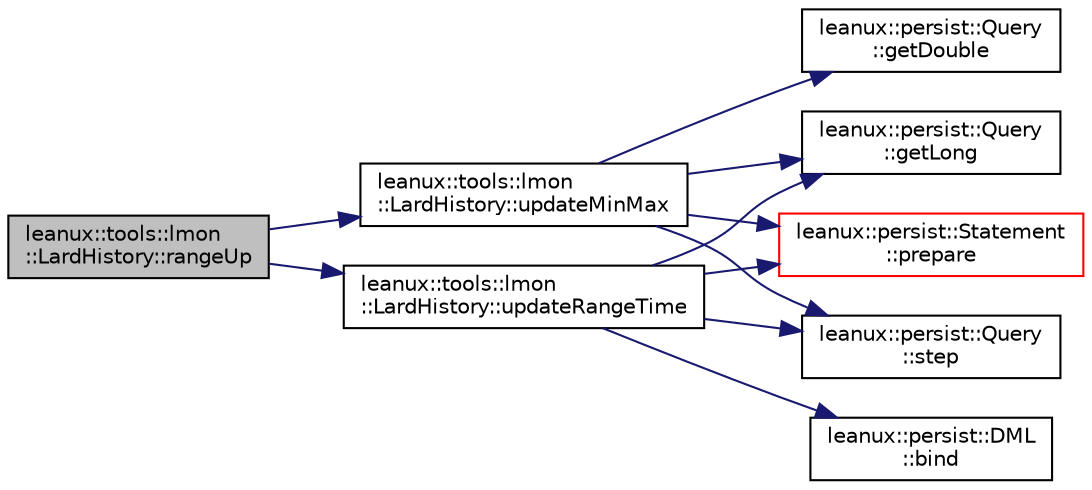 digraph "leanux::tools::lmon::LardHistory::rangeUp"
{
 // LATEX_PDF_SIZE
  bgcolor="transparent";
  edge [fontname="Helvetica",fontsize="10",labelfontname="Helvetica",labelfontsize="10"];
  node [fontname="Helvetica",fontsize="10",shape=record];
  rankdir="LR";
  Node1 [label="leanux::tools::lmon\l::LardHistory::rangeUp",height=0.2,width=0.4,color="black", fillcolor="grey75", style="filled", fontcolor="black",tooltip=" "];
  Node1 -> Node2 [color="midnightblue",fontsize="10",style="solid",fontname="Helvetica"];
  Node2 [label="leanux::tools::lmon\l::LardHistory::updateMinMax",height=0.2,width=0.4,color="black",URL="$classleanux_1_1tools_1_1lmon_1_1LardHistory.html#a1ec352b33775f8da5ea9a32ca1a4cd0c",tooltip=" "];
  Node2 -> Node3 [color="midnightblue",fontsize="10",style="solid",fontname="Helvetica"];
  Node3 [label="leanux::persist::Query\l::getDouble",height=0.2,width=0.4,color="black",URL="$classleanux_1_1persist_1_1Query.html#ac71ce2dce629c76434dfb541bbe55658",tooltip="Get double value from select list."];
  Node2 -> Node4 [color="midnightblue",fontsize="10",style="solid",fontname="Helvetica"];
  Node4 [label="leanux::persist::Query\l::getLong",height=0.2,width=0.4,color="black",URL="$classleanux_1_1persist_1_1Query.html#ada37977ad924b728401fa1fb7506cd2e",tooltip="Get long value from select list."];
  Node2 -> Node5 [color="midnightblue",fontsize="10",style="solid",fontname="Helvetica"];
  Node5 [label="leanux::persist::Statement\l::prepare",height=0.2,width=0.4,color="red",URL="$classleanux_1_1persist_1_1Statement.html#a1b809c1b1d0e9d24af65e439c3893d74",tooltip="Prepare a SQL statement."];
  Node2 -> Node7 [color="midnightblue",fontsize="10",style="solid",fontname="Helvetica"];
  Node7 [label="leanux::persist::Query\l::step",height=0.2,width=0.4,color="black",URL="$classleanux_1_1persist_1_1Query.html#a294e11c33a22761503c49418f5ca9815",tooltip="Step the result list, end of list returns false."];
  Node1 -> Node8 [color="midnightblue",fontsize="10",style="solid",fontname="Helvetica"];
  Node8 [label="leanux::tools::lmon\l::LardHistory::updateRangeTime",height=0.2,width=0.4,color="black",URL="$classleanux_1_1tools_1_1lmon_1_1LardHistory.html#a7eac92d3a722d105aa2ee05a96238737",tooltip=" "];
  Node8 -> Node9 [color="midnightblue",fontsize="10",style="solid",fontname="Helvetica"];
  Node9 [label="leanux::persist::DML\l::bind",height=0.2,width=0.4,color="black",URL="$classleanux_1_1persist_1_1DML.html#a8df01a6d880515c22106e424ed342c81",tooltip="Bind a double value to the bind at position."];
  Node8 -> Node4 [color="midnightblue",fontsize="10",style="solid",fontname="Helvetica"];
  Node8 -> Node5 [color="midnightblue",fontsize="10",style="solid",fontname="Helvetica"];
  Node8 -> Node7 [color="midnightblue",fontsize="10",style="solid",fontname="Helvetica"];
}
